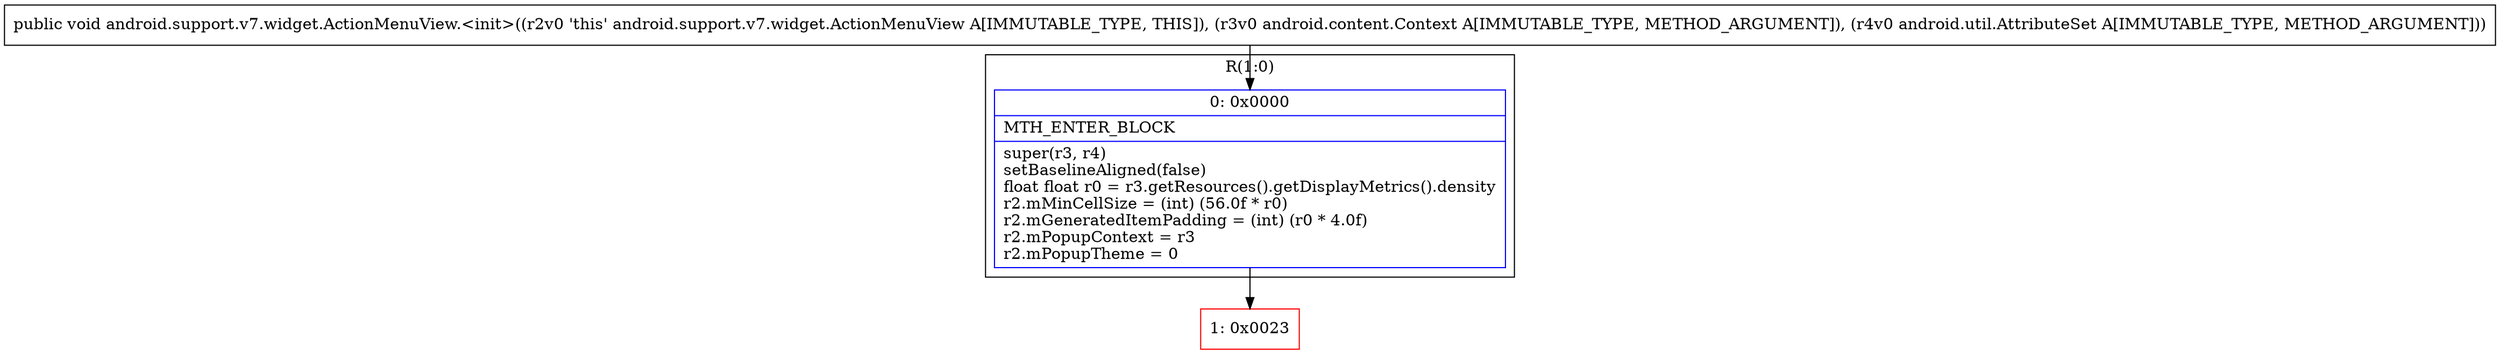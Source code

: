 digraph "CFG forandroid.support.v7.widget.ActionMenuView.\<init\>(Landroid\/content\/Context;Landroid\/util\/AttributeSet;)V" {
subgraph cluster_Region_1023563693 {
label = "R(1:0)";
node [shape=record,color=blue];
Node_0 [shape=record,label="{0\:\ 0x0000|MTH_ENTER_BLOCK\l|super(r3, r4)\lsetBaselineAligned(false)\lfloat float r0 = r3.getResources().getDisplayMetrics().density\lr2.mMinCellSize = (int) (56.0f * r0)\lr2.mGeneratedItemPadding = (int) (r0 * 4.0f)\lr2.mPopupContext = r3\lr2.mPopupTheme = 0\l}"];
}
Node_1 [shape=record,color=red,label="{1\:\ 0x0023}"];
MethodNode[shape=record,label="{public void android.support.v7.widget.ActionMenuView.\<init\>((r2v0 'this' android.support.v7.widget.ActionMenuView A[IMMUTABLE_TYPE, THIS]), (r3v0 android.content.Context A[IMMUTABLE_TYPE, METHOD_ARGUMENT]), (r4v0 android.util.AttributeSet A[IMMUTABLE_TYPE, METHOD_ARGUMENT])) }"];
MethodNode -> Node_0;
Node_0 -> Node_1;
}

